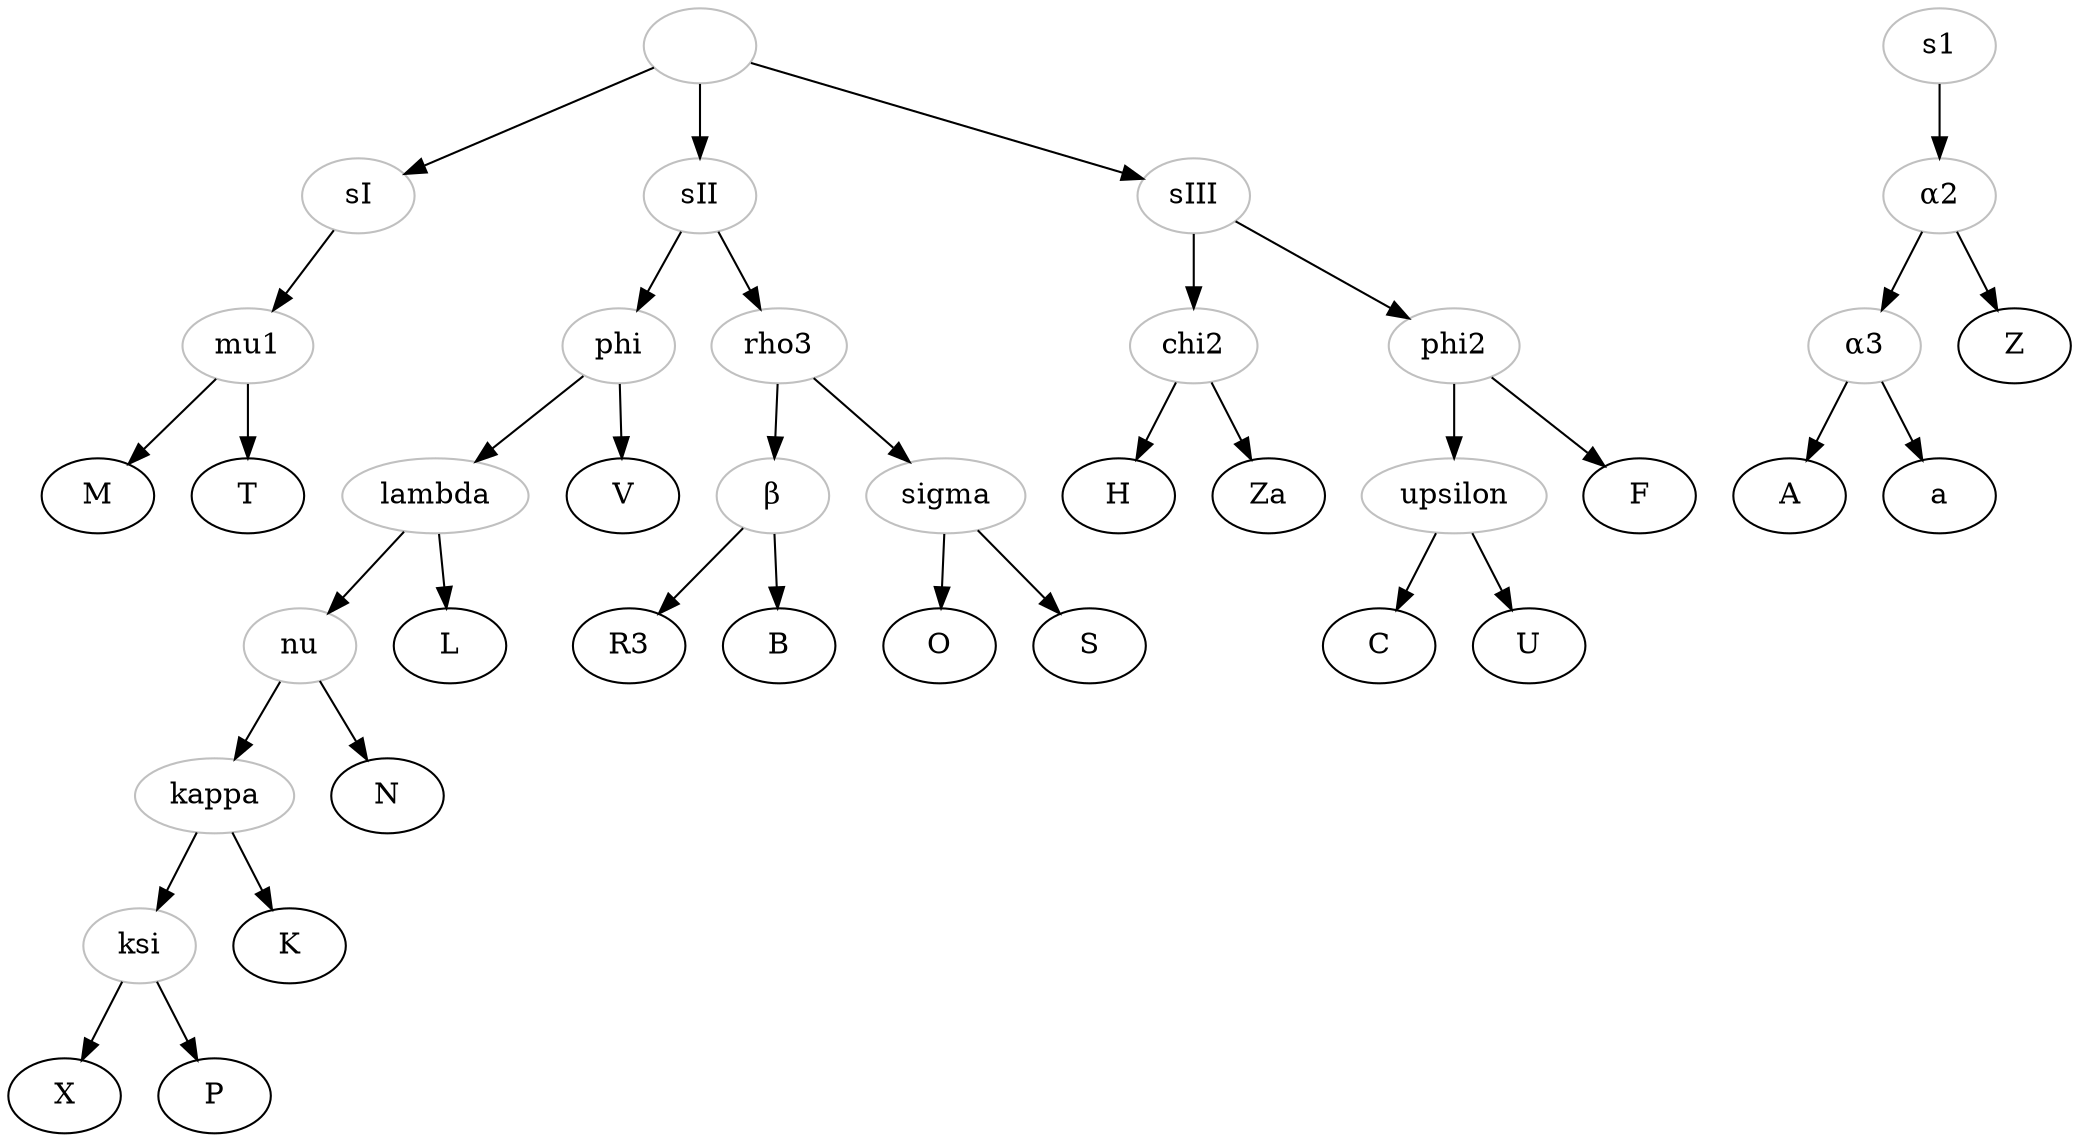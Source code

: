 digraph {
1[label="", color="grey"];
alpha2[label="α2"color="grey"];
alpha3[label="α3"color="grey"];
beta[label="β", color="grey"];
chi2[color="grey"];
kappa[color="grey"];
ksi[color="grey"];
lambda[color="grey"];
mu1[color="grey"];
nu[color="grey"];
phi[color="grey"];
phi2[color="grey"];
rho3[color="grey"];
s1[color="grey"];
sI[color="grey"];
sigma[color="grey"];
sII[color="grey"];
sIII[color="grey"];
upsilon[color="grey"];
1->sI;
sI->mu1;
mu1->M;
mu1->T;
s1->alpha2;
alpha2->Z;
alpha2->alpha3;
alpha3->A;
alpha3->a;
1->sII;
sII->rho3;
rho3->sigma;
sigma->O;
sigma->S;
rho3->beta;
beta->R3;
beta->B;
sII->phi;
phi->V;
phi->lambda;
lambda->L;
lambda->nu;
nu->N;
nu->kappa;
kappa->K;
kappa->ksi;
ksi->X;
ksi->P;
1->sIII;
sIII->chi2;
chi2->H;
chi2->Za;
sIII->phi2;
phi2->F;
phi2->upsilon;
upsilon->C;
upsilon->U;
}
